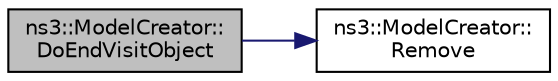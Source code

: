 digraph "ns3::ModelCreator::DoEndVisitObject"
{
  edge [fontname="Helvetica",fontsize="10",labelfontname="Helvetica",labelfontsize="10"];
  node [fontname="Helvetica",fontsize="10",shape=record];
  rankdir="LR";
  Node1 [label="ns3::ModelCreator::\lDoEndVisitObject",height=0.2,width=0.4,color="black", fillcolor="grey75", style="filled", fontcolor="black"];
  Node1 -> Node2 [color="midnightblue",fontsize="10",style="solid"];
  Node2 [label="ns3::ModelCreator::\lRemove",height=0.2,width=0.4,color="black", fillcolor="white", style="filled",URL="$d1/d93/classns3_1_1ModelCreator.html#a477935d959f801e57a58e0e2f773932d"];
}
